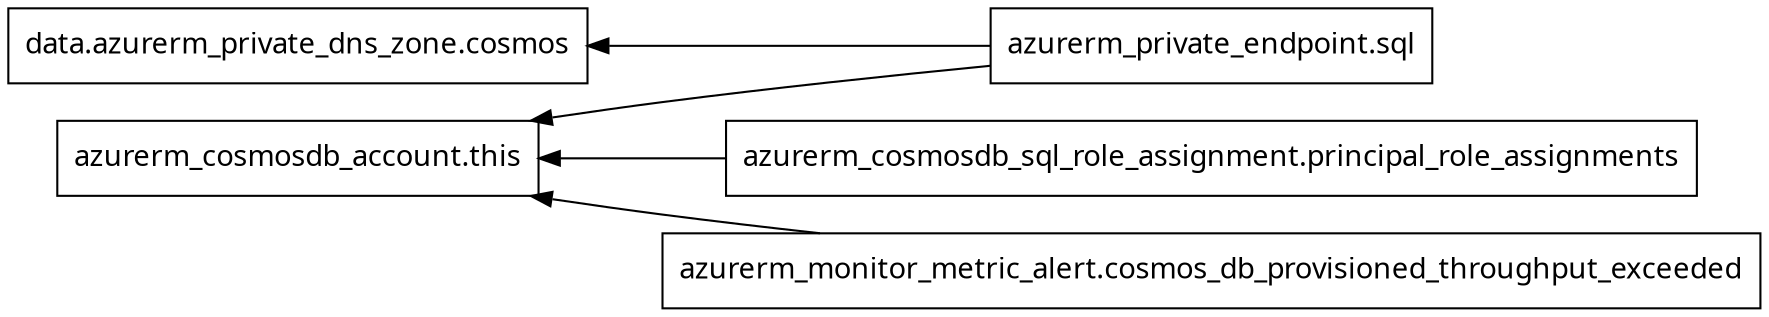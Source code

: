 digraph G {
  rankdir = "RL";
  node [shape = rect, fontname = "sans-serif"];
  "data.azurerm_private_dns_zone.cosmos" [label="data.azurerm_private_dns_zone.cosmos"];
  "azurerm_cosmosdb_account.this" [label="azurerm_cosmosdb_account.this"];
  "azurerm_cosmosdb_sql_role_assignment.principal_role_assignments" [label="azurerm_cosmosdb_sql_role_assignment.principal_role_assignments"];
  "azurerm_monitor_metric_alert.cosmos_db_provisioned_throughput_exceeded" [label="azurerm_monitor_metric_alert.cosmos_db_provisioned_throughput_exceeded"];
  "azurerm_private_endpoint.sql" [label="azurerm_private_endpoint.sql"];
  "azurerm_cosmosdb_sql_role_assignment.principal_role_assignments" -> "azurerm_cosmosdb_account.this";
  "azurerm_monitor_metric_alert.cosmos_db_provisioned_throughput_exceeded" -> "azurerm_cosmosdb_account.this";
  "azurerm_private_endpoint.sql" -> "data.azurerm_private_dns_zone.cosmos";
  "azurerm_private_endpoint.sql" -> "azurerm_cosmosdb_account.this";
}
